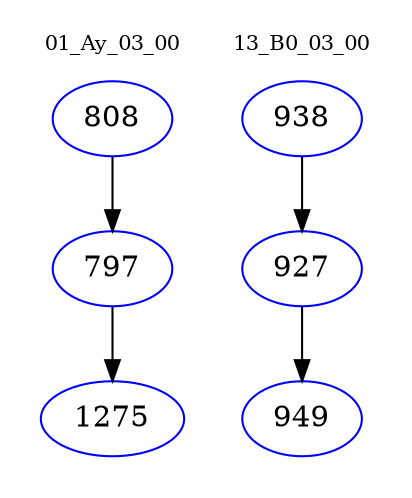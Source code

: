 digraph{
subgraph cluster_0 {
color = white
label = "01_Ay_03_00";
fontsize=10;
T0_808 [label="808", color="blue"]
T0_808 -> T0_797 [color="black"]
T0_797 [label="797", color="blue"]
T0_797 -> T0_1275 [color="black"]
T0_1275 [label="1275", color="blue"]
}
subgraph cluster_1 {
color = white
label = "13_B0_03_00";
fontsize=10;
T1_938 [label="938", color="blue"]
T1_938 -> T1_927 [color="black"]
T1_927 [label="927", color="blue"]
T1_927 -> T1_949 [color="black"]
T1_949 [label="949", color="blue"]
}
}
